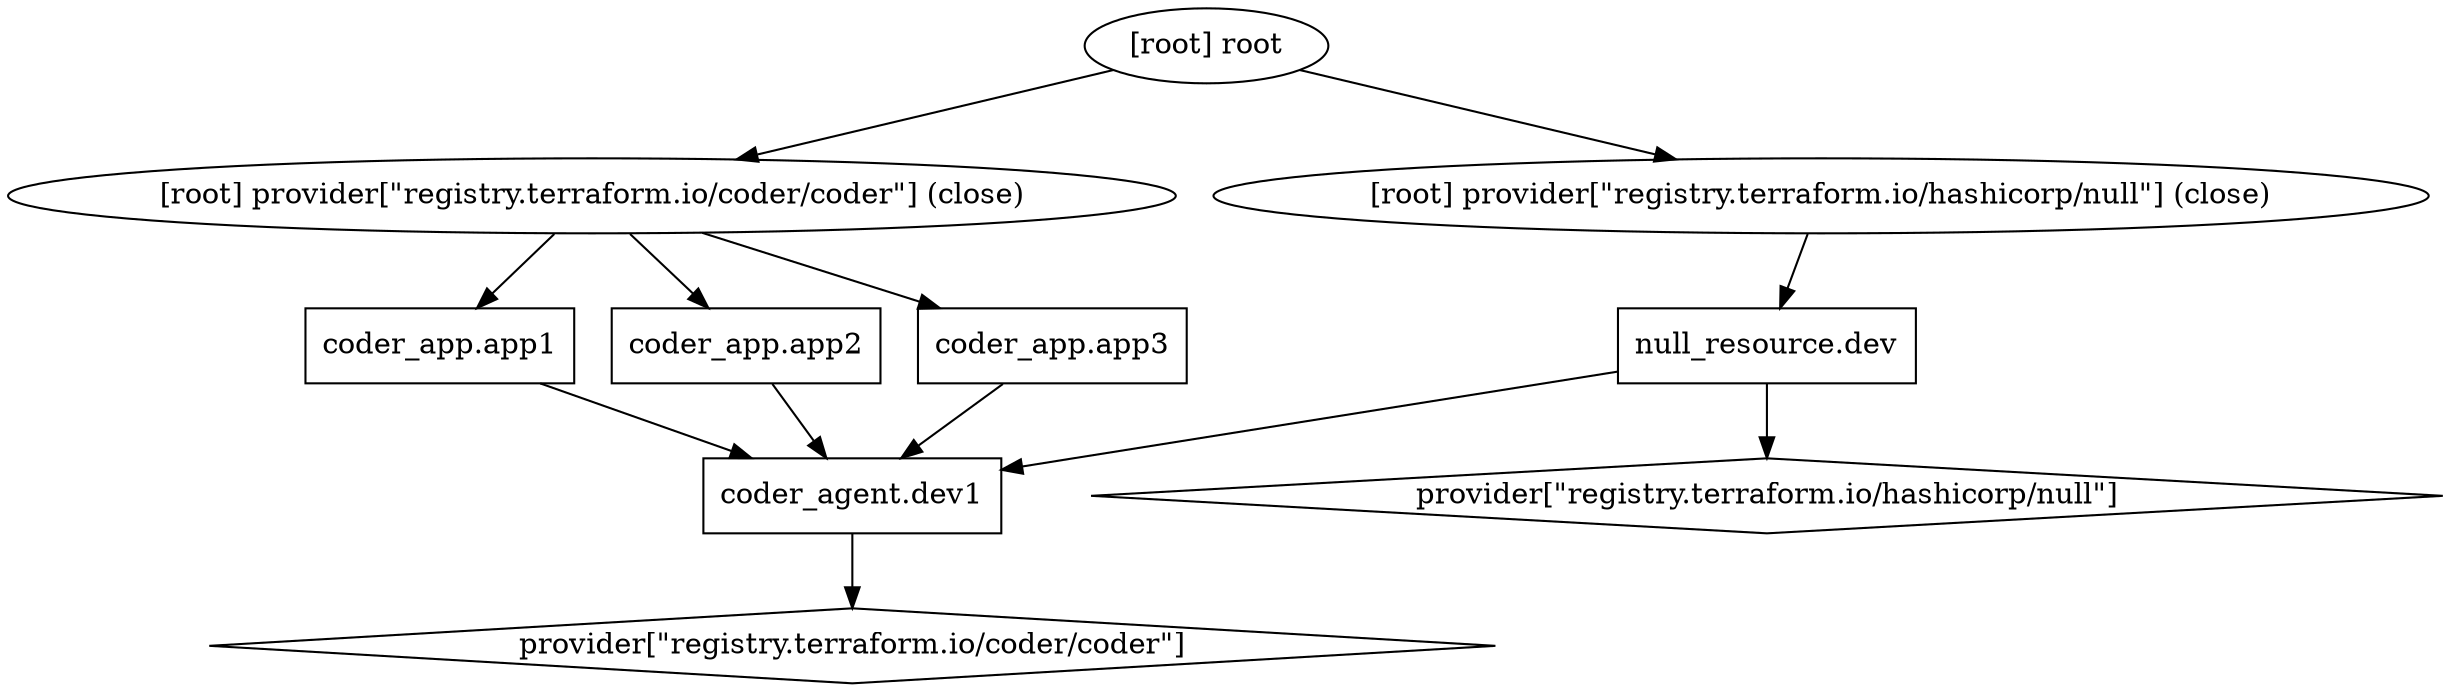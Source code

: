 digraph {
	compound = "true"
	newrank = "true"
	subgraph "root" {
		"[root] coder_agent.dev1 (expand)" [label = "coder_agent.dev1", shape = "box"]
		"[root] coder_app.app1 (expand)" [label = "coder_app.app1", shape = "box"]
		"[root] coder_app.app2 (expand)" [label = "coder_app.app2", shape = "box"]
		"[root] coder_app.app3 (expand)" [label = "coder_app.app3", shape = "box"]
		"[root] null_resource.dev (expand)" [label = "null_resource.dev", shape = "box"]
		"[root] provider[\"registry.terraform.io/coder/coder\"]" [label = "provider[\"registry.terraform.io/coder/coder\"]", shape = "diamond"]
		"[root] provider[\"registry.terraform.io/hashicorp/null\"]" [label = "provider[\"registry.terraform.io/hashicorp/null\"]", shape = "diamond"]
		"[root] coder_agent.dev1 (expand)" -> "[root] provider[\"registry.terraform.io/coder/coder\"]"
		"[root] coder_app.app1 (expand)" -> "[root] coder_agent.dev1 (expand)"
		"[root] coder_app.app2 (expand)" -> "[root] coder_agent.dev1 (expand)"
		"[root] coder_app.app3 (expand)" -> "[root] coder_agent.dev1 (expand)"
		"[root] null_resource.dev (expand)" -> "[root] coder_agent.dev1 (expand)"
		"[root] null_resource.dev (expand)" -> "[root] provider[\"registry.terraform.io/hashicorp/null\"]"
		"[root] provider[\"registry.terraform.io/coder/coder\"] (close)" -> "[root] coder_app.app1 (expand)"
		"[root] provider[\"registry.terraform.io/coder/coder\"] (close)" -> "[root] coder_app.app2 (expand)"
		"[root] provider[\"registry.terraform.io/coder/coder\"] (close)" -> "[root] coder_app.app3 (expand)"
		"[root] provider[\"registry.terraform.io/hashicorp/null\"] (close)" -> "[root] null_resource.dev (expand)"
		"[root] root" -> "[root] provider[\"registry.terraform.io/coder/coder\"] (close)"
		"[root] root" -> "[root] provider[\"registry.terraform.io/hashicorp/null\"] (close)"
	}
}

